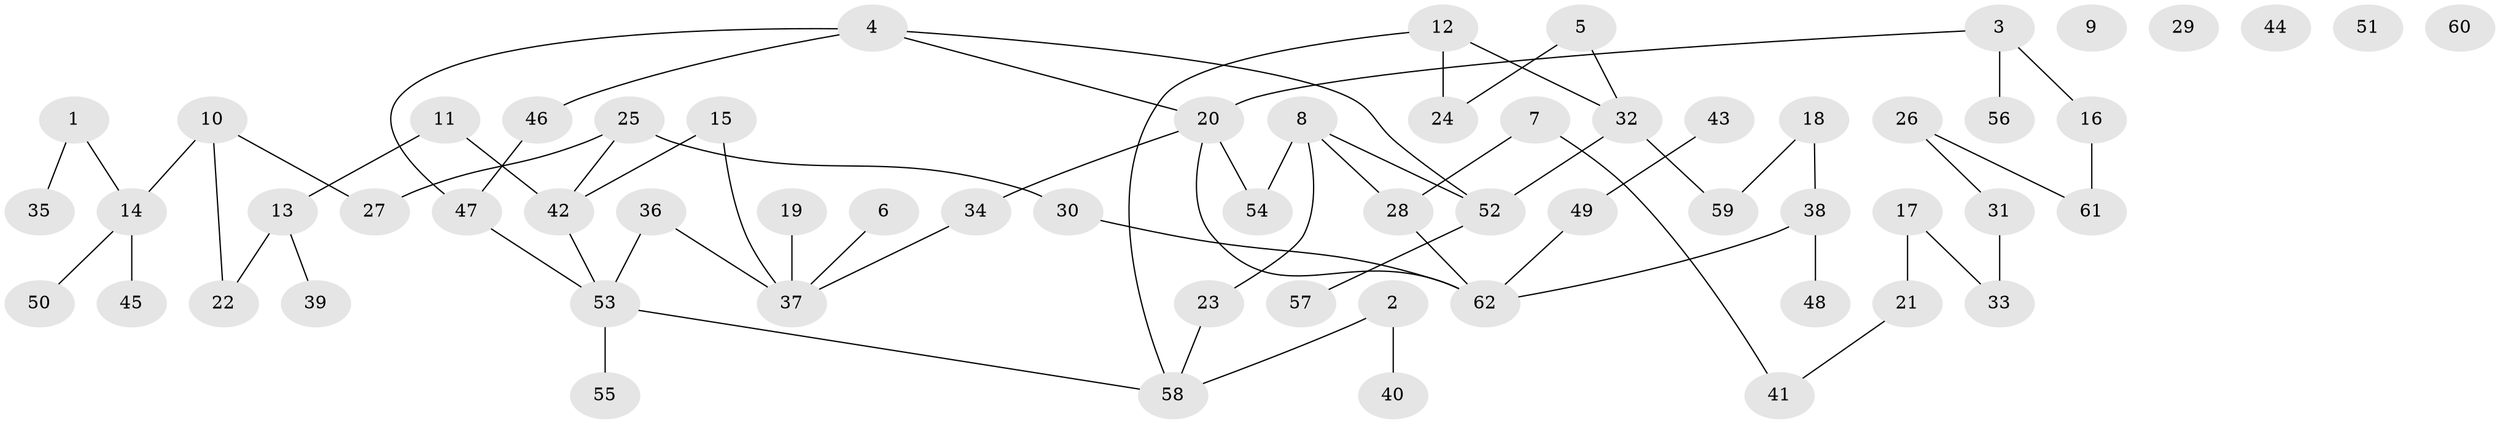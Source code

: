 // coarse degree distribution, {1: 0.2564102564102564, 2: 0.28205128205128205, 5: 0.1282051282051282, 4: 0.1282051282051282, 0: 0.1282051282051282, 3: 0.07692307692307693}
// Generated by graph-tools (version 1.1) at 2025/41/03/06/25 10:41:22]
// undirected, 62 vertices, 68 edges
graph export_dot {
graph [start="1"]
  node [color=gray90,style=filled];
  1;
  2;
  3;
  4;
  5;
  6;
  7;
  8;
  9;
  10;
  11;
  12;
  13;
  14;
  15;
  16;
  17;
  18;
  19;
  20;
  21;
  22;
  23;
  24;
  25;
  26;
  27;
  28;
  29;
  30;
  31;
  32;
  33;
  34;
  35;
  36;
  37;
  38;
  39;
  40;
  41;
  42;
  43;
  44;
  45;
  46;
  47;
  48;
  49;
  50;
  51;
  52;
  53;
  54;
  55;
  56;
  57;
  58;
  59;
  60;
  61;
  62;
  1 -- 14;
  1 -- 35;
  2 -- 40;
  2 -- 58;
  3 -- 16;
  3 -- 20;
  3 -- 56;
  4 -- 20;
  4 -- 46;
  4 -- 47;
  4 -- 52;
  5 -- 24;
  5 -- 32;
  6 -- 37;
  7 -- 28;
  7 -- 41;
  8 -- 23;
  8 -- 28;
  8 -- 52;
  8 -- 54;
  10 -- 14;
  10 -- 22;
  10 -- 27;
  11 -- 13;
  11 -- 42;
  12 -- 24;
  12 -- 32;
  12 -- 58;
  13 -- 22;
  13 -- 39;
  14 -- 45;
  14 -- 50;
  15 -- 37;
  15 -- 42;
  16 -- 61;
  17 -- 21;
  17 -- 33;
  18 -- 38;
  18 -- 59;
  19 -- 37;
  20 -- 34;
  20 -- 54;
  20 -- 62;
  21 -- 41;
  23 -- 58;
  25 -- 27;
  25 -- 30;
  25 -- 42;
  26 -- 31;
  26 -- 61;
  28 -- 62;
  30 -- 62;
  31 -- 33;
  32 -- 52;
  32 -- 59;
  34 -- 37;
  36 -- 37;
  36 -- 53;
  38 -- 48;
  38 -- 62;
  42 -- 53;
  43 -- 49;
  46 -- 47;
  47 -- 53;
  49 -- 62;
  52 -- 57;
  53 -- 55;
  53 -- 58;
}
